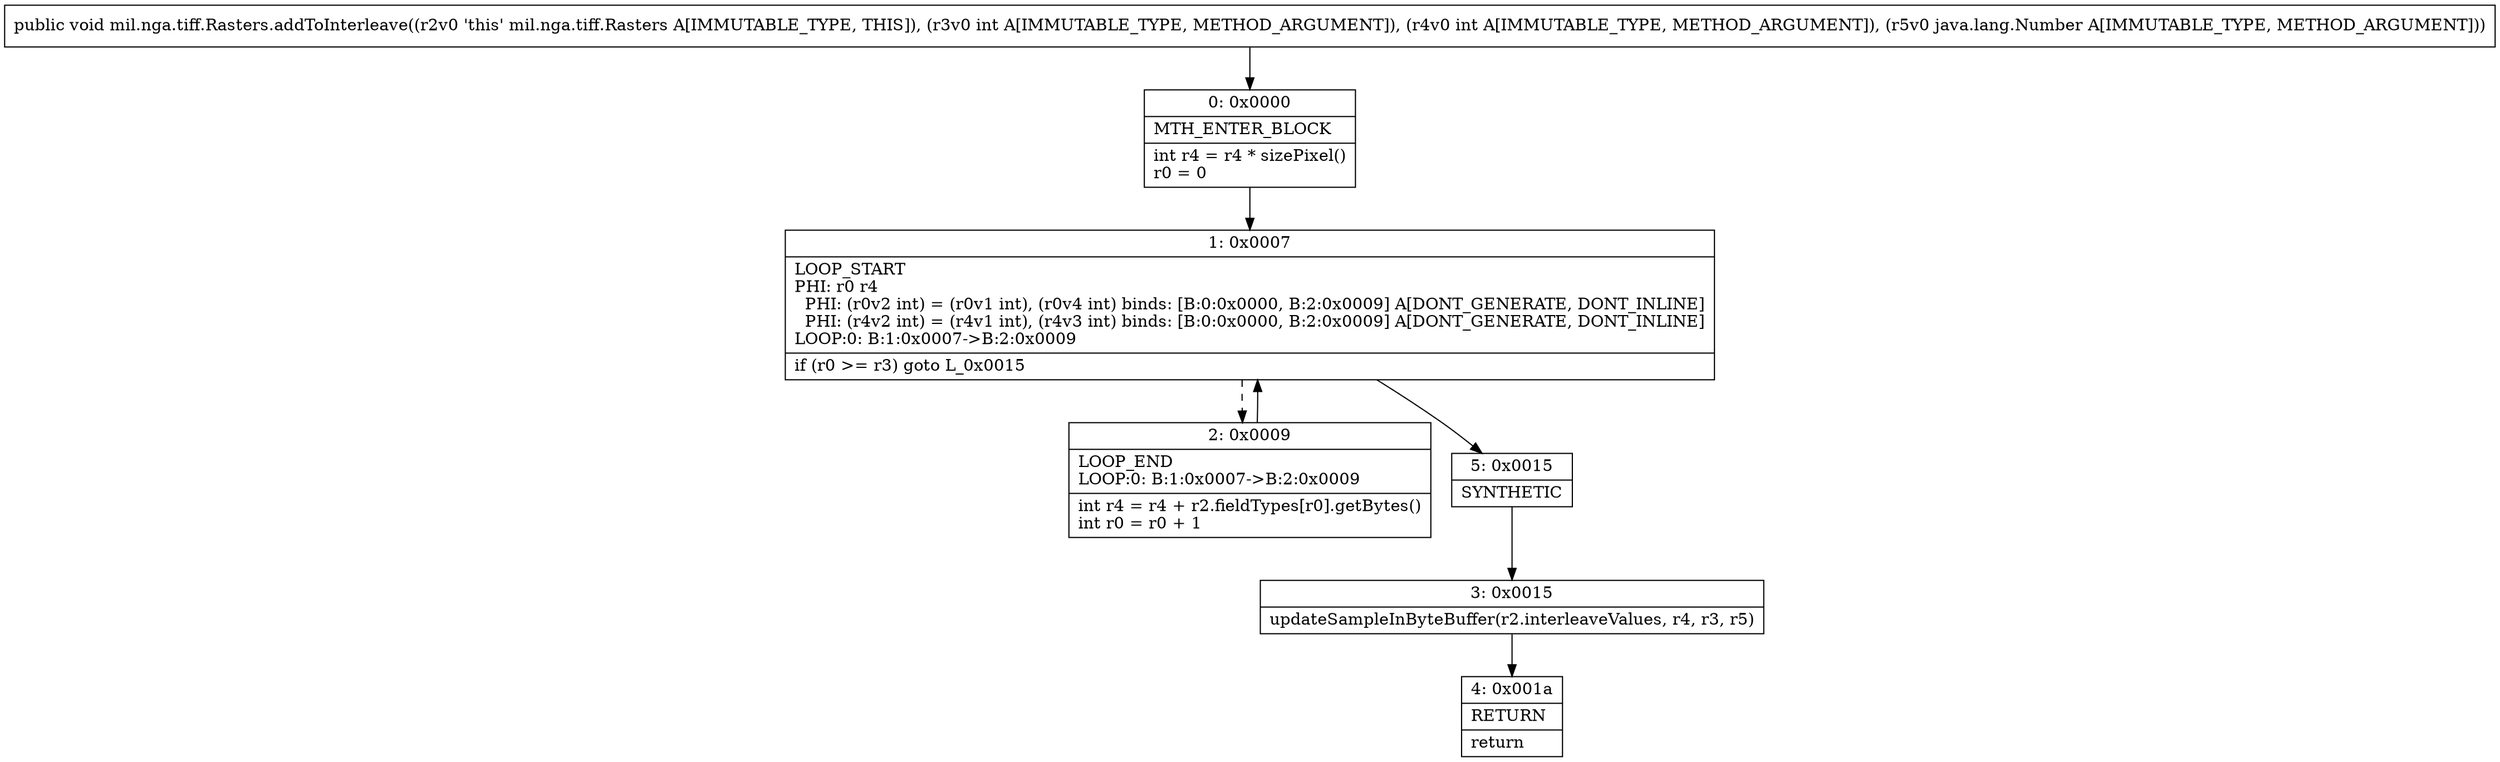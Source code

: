 digraph "CFG formil.nga.tiff.Rasters.addToInterleave(IILjava\/lang\/Number;)V" {
Node_0 [shape=record,label="{0\:\ 0x0000|MTH_ENTER_BLOCK\l|int r4 = r4 * sizePixel()\lr0 = 0\l}"];
Node_1 [shape=record,label="{1\:\ 0x0007|LOOP_START\lPHI: r0 r4 \l  PHI: (r0v2 int) = (r0v1 int), (r0v4 int) binds: [B:0:0x0000, B:2:0x0009] A[DONT_GENERATE, DONT_INLINE]\l  PHI: (r4v2 int) = (r4v1 int), (r4v3 int) binds: [B:0:0x0000, B:2:0x0009] A[DONT_GENERATE, DONT_INLINE]\lLOOP:0: B:1:0x0007\-\>B:2:0x0009\l|if (r0 \>= r3) goto L_0x0015\l}"];
Node_2 [shape=record,label="{2\:\ 0x0009|LOOP_END\lLOOP:0: B:1:0x0007\-\>B:2:0x0009\l|int r4 = r4 + r2.fieldTypes[r0].getBytes()\lint r0 = r0 + 1\l}"];
Node_3 [shape=record,label="{3\:\ 0x0015|updateSampleInByteBuffer(r2.interleaveValues, r4, r3, r5)\l}"];
Node_4 [shape=record,label="{4\:\ 0x001a|RETURN\l|return\l}"];
Node_5 [shape=record,label="{5\:\ 0x0015|SYNTHETIC\l}"];
MethodNode[shape=record,label="{public void mil.nga.tiff.Rasters.addToInterleave((r2v0 'this' mil.nga.tiff.Rasters A[IMMUTABLE_TYPE, THIS]), (r3v0 int A[IMMUTABLE_TYPE, METHOD_ARGUMENT]), (r4v0 int A[IMMUTABLE_TYPE, METHOD_ARGUMENT]), (r5v0 java.lang.Number A[IMMUTABLE_TYPE, METHOD_ARGUMENT])) }"];
MethodNode -> Node_0;
Node_0 -> Node_1;
Node_1 -> Node_2[style=dashed];
Node_1 -> Node_5;
Node_2 -> Node_1;
Node_3 -> Node_4;
Node_5 -> Node_3;
}

